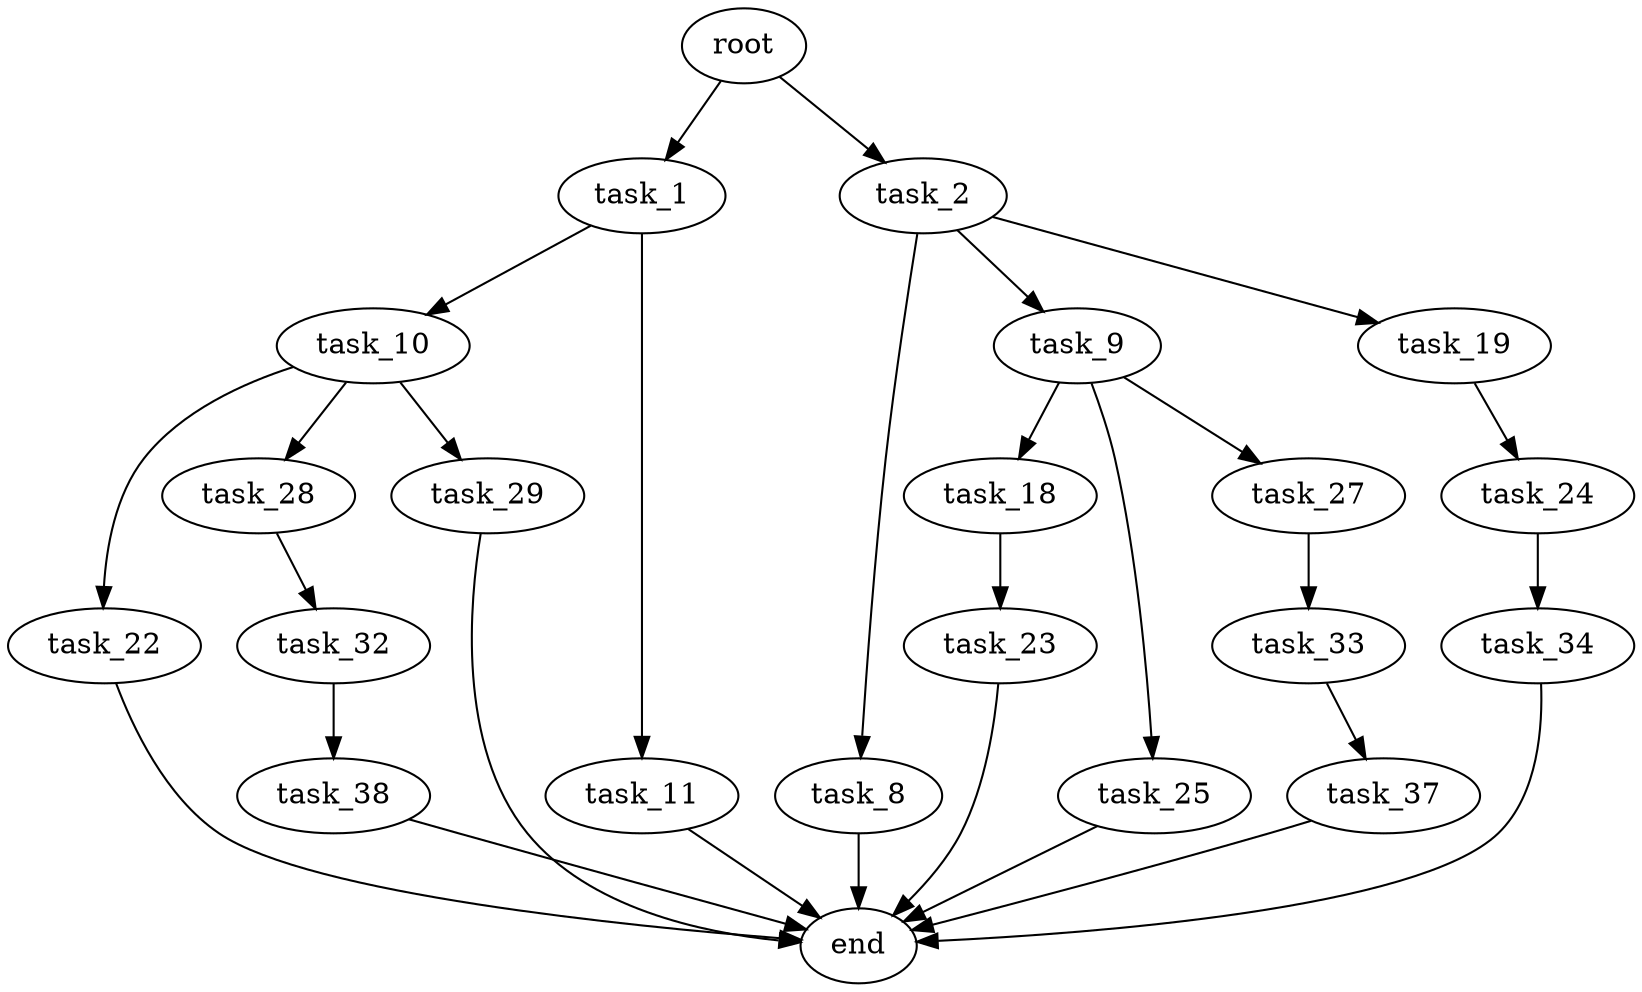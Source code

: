 digraph G {
  root [size="0.000000"];
  task_1 [size="105855538863.000000"];
  task_2 [size="93195851052.000000"];
  task_10 [size="21152956138.000000"];
  task_11 [size="8098223926.000000"];
  task_8 [size="4540625756.000000"];
  task_9 [size="1068728587305.000000"];
  task_19 [size="237164394658.000000"];
  end [size="0.000000"];
  task_18 [size="9330879082.000000"];
  task_25 [size="10056334096.000000"];
  task_27 [size="49926917322.000000"];
  task_22 [size="549755813888.000000"];
  task_28 [size="1647817722.000000"];
  task_29 [size="22046244216.000000"];
  task_23 [size="68719476736.000000"];
  task_24 [size="117686034388.000000"];
  task_34 [size="4795868186.000000"];
  task_33 [size="4460651640.000000"];
  task_32 [size="14295943851.000000"];
  task_38 [size="28991029248.000000"];
  task_37 [size="33304734603.000000"];

  root -> task_1 [size="1.000000"];
  root -> task_2 [size="1.000000"];
  task_1 -> task_10 [size="411041792.000000"];
  task_1 -> task_11 [size="411041792.000000"];
  task_2 -> task_8 [size="134217728.000000"];
  task_2 -> task_9 [size="134217728.000000"];
  task_2 -> task_19 [size="134217728.000000"];
  task_10 -> task_22 [size="33554432.000000"];
  task_10 -> task_28 [size="33554432.000000"];
  task_10 -> task_29 [size="33554432.000000"];
  task_11 -> end [size="1.000000"];
  task_8 -> end [size="1.000000"];
  task_9 -> task_18 [size="679477248.000000"];
  task_9 -> task_25 [size="679477248.000000"];
  task_9 -> task_27 [size="679477248.000000"];
  task_19 -> task_24 [size="209715200.000000"];
  task_18 -> task_23 [size="33554432.000000"];
  task_25 -> end [size="1.000000"];
  task_27 -> task_33 [size="838860800.000000"];
  task_22 -> end [size="1.000000"];
  task_28 -> task_32 [size="75497472.000000"];
  task_29 -> end [size="1.000000"];
  task_23 -> end [size="1.000000"];
  task_24 -> task_34 [size="536870912.000000"];
  task_34 -> end [size="1.000000"];
  task_33 -> task_37 [size="536870912.000000"];
  task_32 -> task_38 [size="301989888.000000"];
  task_38 -> end [size="1.000000"];
  task_37 -> end [size="1.000000"];
}

